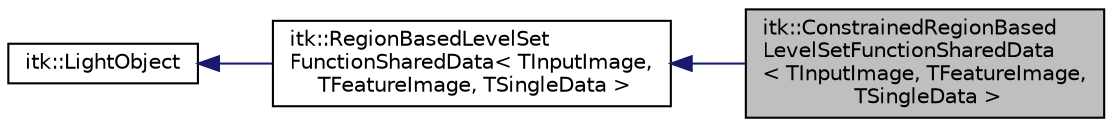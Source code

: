 digraph "itk::ConstrainedRegionBasedLevelSetFunctionSharedData&lt; TInputImage, TFeatureImage, TSingleData &gt;"
{
 // LATEX_PDF_SIZE
  edge [fontname="Helvetica",fontsize="10",labelfontname="Helvetica",labelfontsize="10"];
  node [fontname="Helvetica",fontsize="10",shape=record];
  rankdir="LR";
  Node1 [label="itk::ConstrainedRegionBased\lLevelSetFunctionSharedData\l\< TInputImage, TFeatureImage,\l TSingleData \>",height=0.2,width=0.4,color="black", fillcolor="grey75", style="filled", fontcolor="black",tooltip="Helper class used to share data in the ScalarChanAndVeseLevelSetFunction."];
  Node2 -> Node1 [dir="back",color="midnightblue",fontsize="10",style="solid",fontname="Helvetica"];
  Node2 [label="itk::RegionBasedLevelSet\lFunctionSharedData\< TInputImage,\l TFeatureImage, TSingleData \>",height=0.2,width=0.4,color="black", fillcolor="white", style="filled",URL="$classitk_1_1RegionBasedLevelSetFunctionSharedData.html",tooltip="Helper class used to share data in the ScalarChanAndVeseLevelSetFunction."];
  Node3 -> Node2 [dir="back",color="midnightblue",fontsize="10",style="solid",fontname="Helvetica"];
  Node3 [label="itk::LightObject",height=0.2,width=0.4,color="black", fillcolor="white", style="filled",URL="$classitk_1_1LightObject.html",tooltip="Light weight base class for most itk classes."];
}
